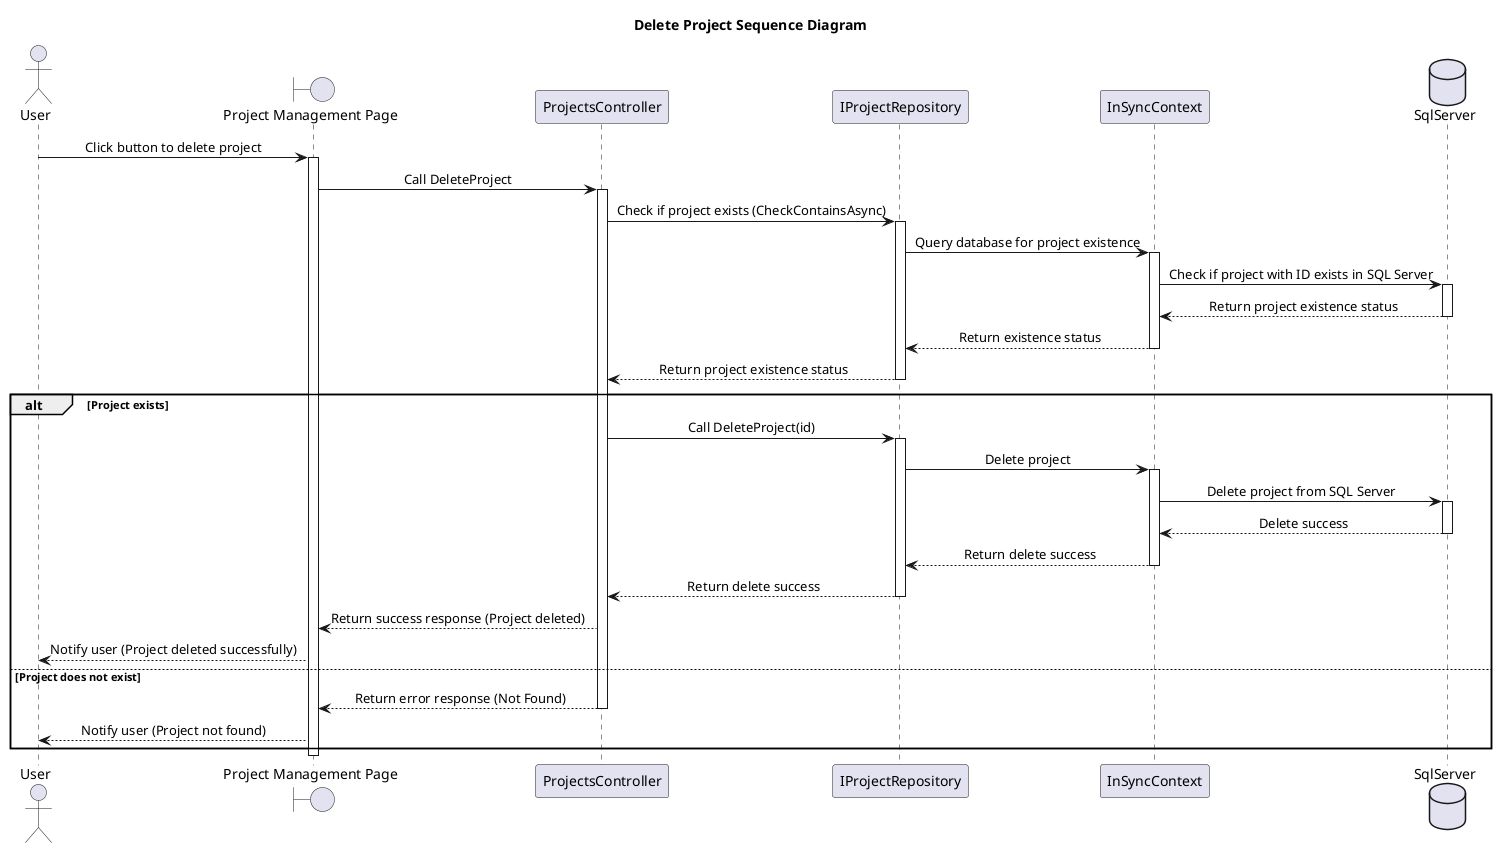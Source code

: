 @startuml DeleteProjectSequenceDiagram
skinparam classAttributeIconSize 0
skinparam SequenceMessageAlignment center
Title Delete Project Sequence Diagram

actor "User" as U
boundary "Project Management Page" as Hp
participant "ProjectsController" as ProController
participant "IProjectRepository" as IProRepo
participant "InSyncContext" as ISContext
database "SqlServer" as Db

U -> Hp : Click button to delete project
activate Hp

Hp -> ProController : Call DeleteProject
activate ProController

ProController -> IProRepo : Check if project exists (CheckContainsAsync)
activate IProRepo
IProRepo -> ISContext : Query database for project existence
activate ISContext
ISContext -> Db : Check if project with ID exists in SQL Server
activate Db
Db --> ISContext : Return project existence status
deactivate Db
ISContext --> IProRepo : Return existence status
deactivate ISContext
IProRepo --> ProController : Return project existence status
deactivate IProRepo

alt Project exists
    ProController -> IProRepo : Call DeleteProject(id)
    activate IProRepo
    IProRepo -> ISContext : Delete project
    activate ISContext
    ISContext -> Db : Delete project from SQL Server
    activate Db
    Db --> ISContext : Delete success
    deactivate Db
    ISContext --> IProRepo : Return delete success
    deactivate ISContext
    IProRepo --> ProController : Return delete success
    deactivate IProRepo
    ProController --> Hp : Return success response (Project deleted)
    
    Hp --> U : Notify user (Project deleted successfully)
else Project does not exist
    ProController --> Hp : Return error response (Not Found)
    deactivate ProController
    Hp --> U : Notify user (Project not found)
end

deactivate Hp
@enduml
